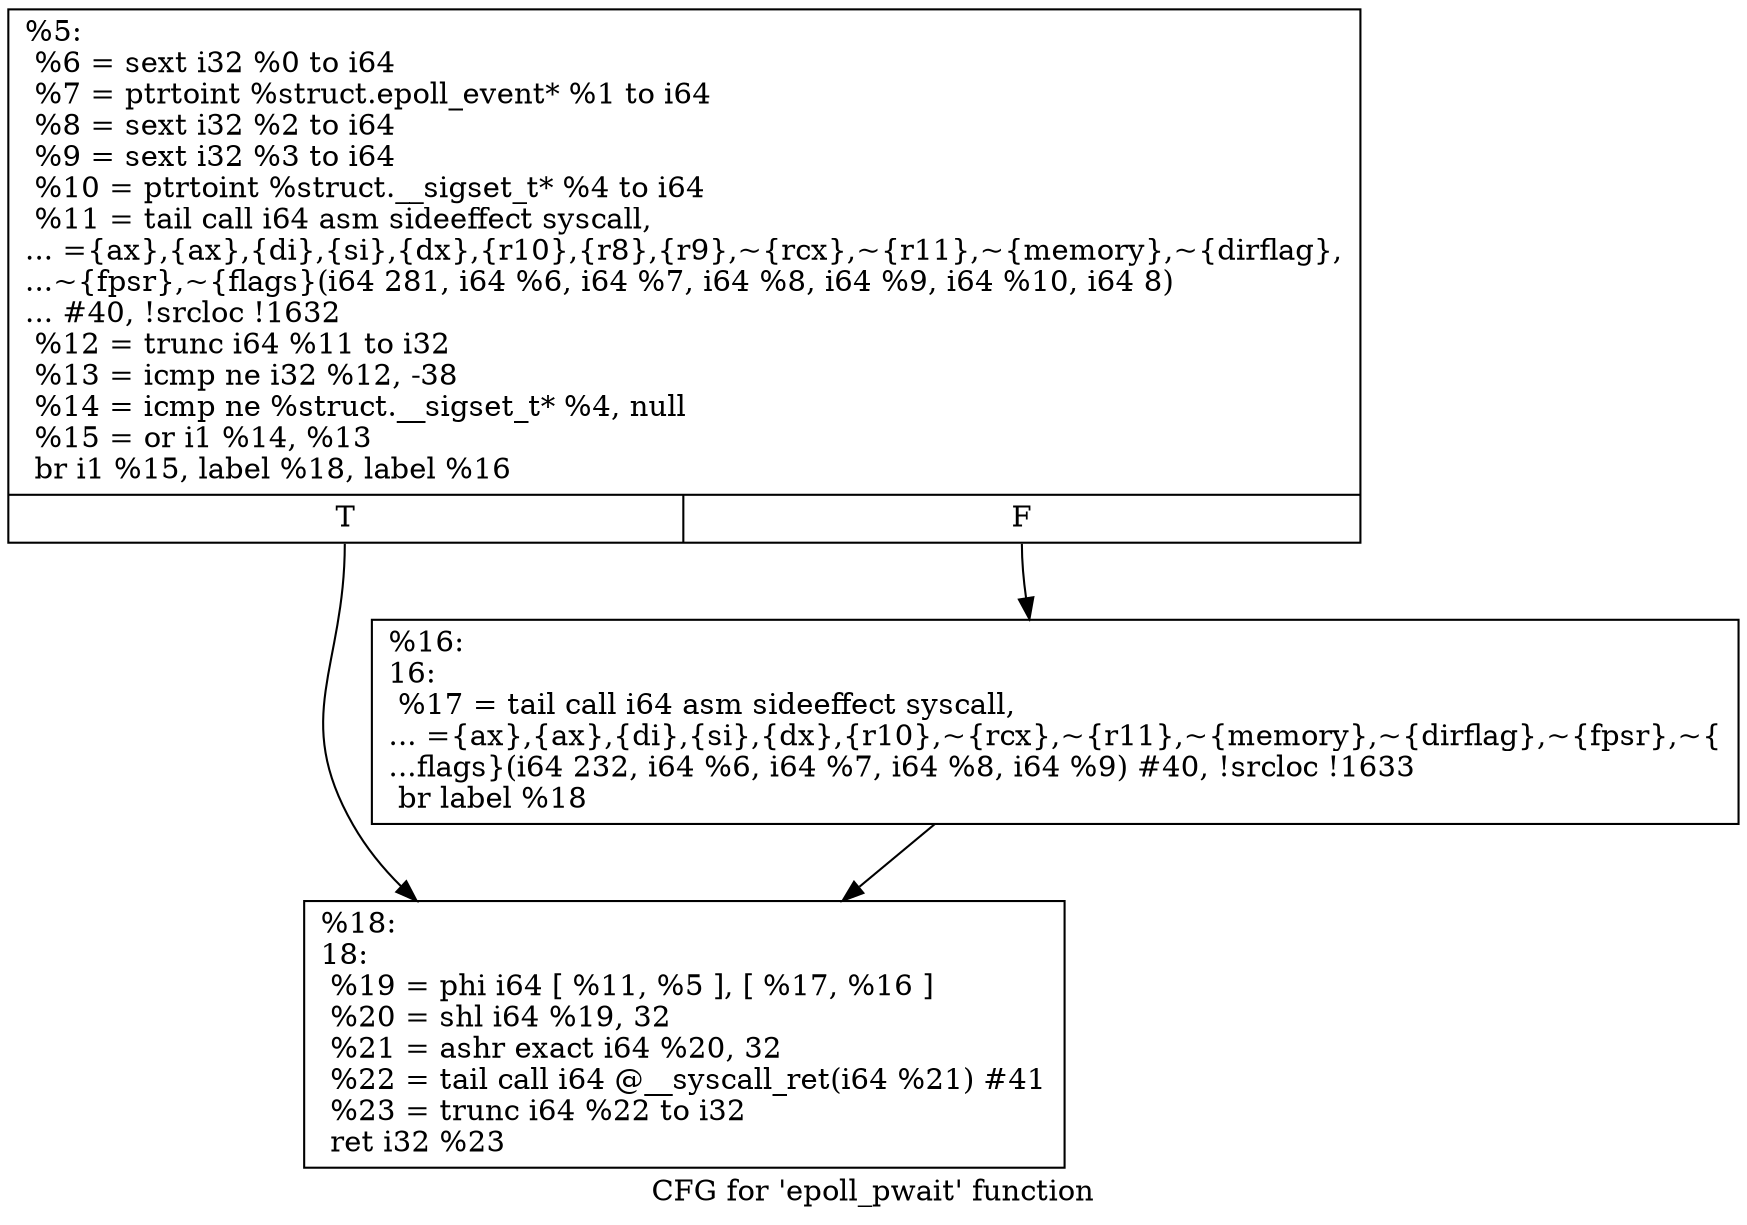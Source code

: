 digraph "CFG for 'epoll_pwait' function" {
	label="CFG for 'epoll_pwait' function";

	Node0x1d1bf40 [shape=record,label="{%5:\l  %6 = sext i32 %0 to i64\l  %7 = ptrtoint %struct.epoll_event* %1 to i64\l  %8 = sext i32 %2 to i64\l  %9 = sext i32 %3 to i64\l  %10 = ptrtoint %struct.__sigset_t* %4 to i64\l  %11 = tail call i64 asm sideeffect syscall,\l... =\{ax\},\{ax\},\{di\},\{si\},\{dx\},\{r10\},\{r8\},\{r9\},~\{rcx\},~\{r11\},~\{memory\},~\{dirflag\},\l...~\{fpsr\},~\{flags\}(i64 281, i64 %6, i64 %7, i64 %8, i64 %9, i64 %10, i64 8)\l... #40, !srcloc !1632\l  %12 = trunc i64 %11 to i32\l  %13 = icmp ne i32 %12, -38\l  %14 = icmp ne %struct.__sigset_t* %4, null\l  %15 = or i1 %14, %13\l  br i1 %15, label %18, label %16\l|{<s0>T|<s1>F}}"];
	Node0x1d1bf40:s0 -> Node0x1d1c540;
	Node0x1d1bf40:s1 -> Node0x1d1bff0;
	Node0x1d1bff0 [shape=record,label="{%16:\l16:                                               \l  %17 = tail call i64 asm sideeffect syscall,\l... =\{ax\},\{ax\},\{di\},\{si\},\{dx\},\{r10\},~\{rcx\},~\{r11\},~\{memory\},~\{dirflag\},~\{fpsr\},~\{\l...flags\}(i64 232, i64 %6, i64 %7, i64 %8, i64 %9) #40, !srcloc !1633\l  br label %18\l}"];
	Node0x1d1bff0 -> Node0x1d1c540;
	Node0x1d1c540 [shape=record,label="{%18:\l18:                                               \l  %19 = phi i64 [ %11, %5 ], [ %17, %16 ]\l  %20 = shl i64 %19, 32\l  %21 = ashr exact i64 %20, 32\l  %22 = tail call i64 @__syscall_ret(i64 %21) #41\l  %23 = trunc i64 %22 to i32\l  ret i32 %23\l}"];
}
